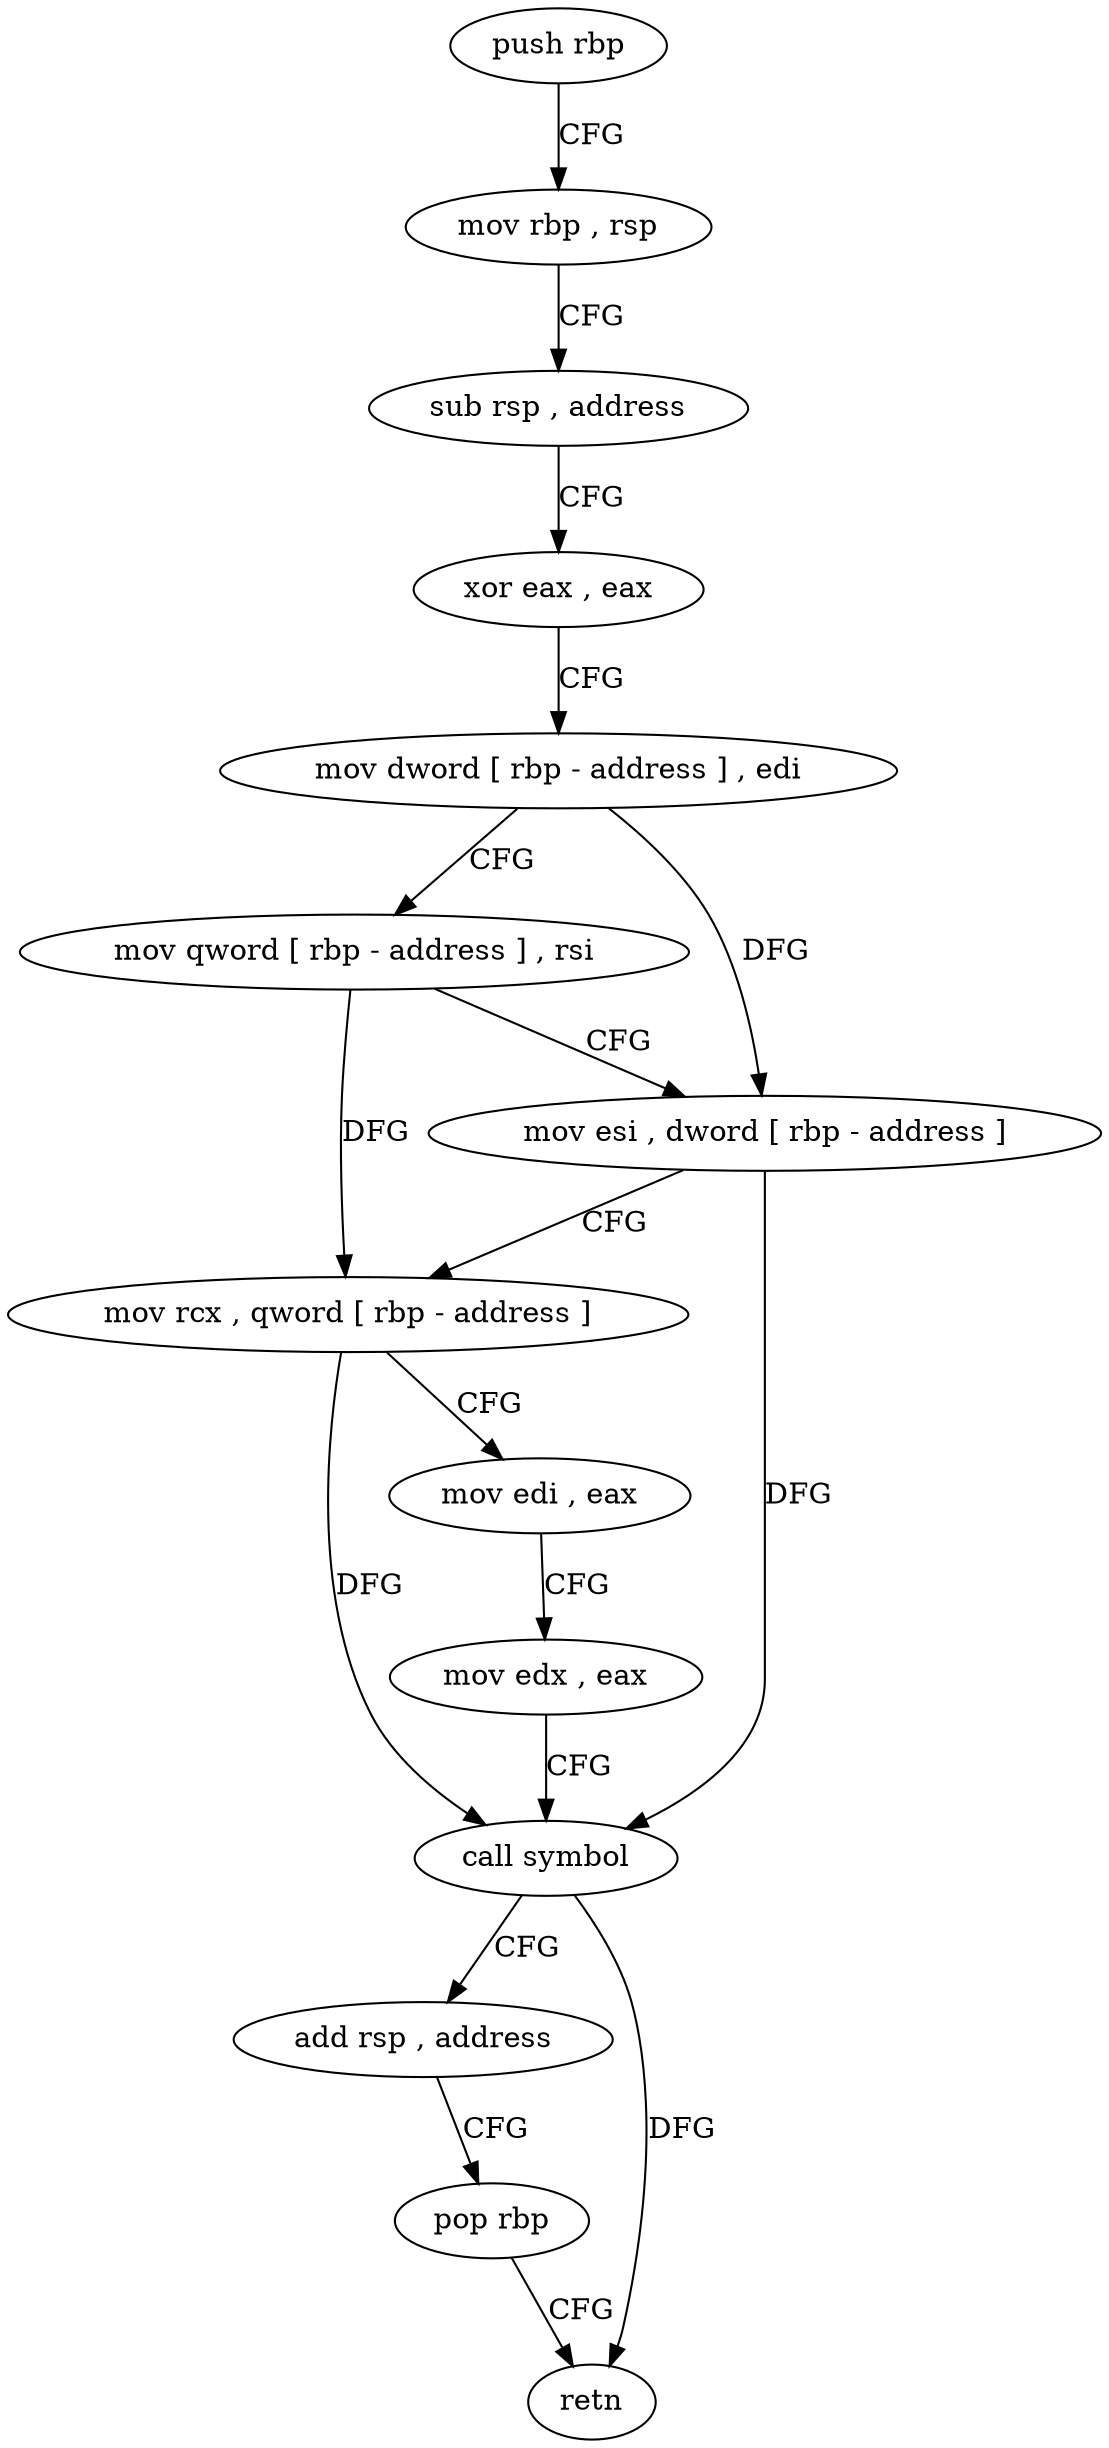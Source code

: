 digraph "func" {
"4244800" [label = "push rbp" ]
"4244801" [label = "mov rbp , rsp" ]
"4244804" [label = "sub rsp , address" ]
"4244808" [label = "xor eax , eax" ]
"4244810" [label = "mov dword [ rbp - address ] , edi" ]
"4244813" [label = "mov qword [ rbp - address ] , rsi" ]
"4244817" [label = "mov esi , dword [ rbp - address ]" ]
"4244820" [label = "mov rcx , qword [ rbp - address ]" ]
"4244824" [label = "mov edi , eax" ]
"4244826" [label = "mov edx , eax" ]
"4244828" [label = "call symbol" ]
"4244833" [label = "add rsp , address" ]
"4244837" [label = "pop rbp" ]
"4244838" [label = "retn" ]
"4244800" -> "4244801" [ label = "CFG" ]
"4244801" -> "4244804" [ label = "CFG" ]
"4244804" -> "4244808" [ label = "CFG" ]
"4244808" -> "4244810" [ label = "CFG" ]
"4244810" -> "4244813" [ label = "CFG" ]
"4244810" -> "4244817" [ label = "DFG" ]
"4244813" -> "4244817" [ label = "CFG" ]
"4244813" -> "4244820" [ label = "DFG" ]
"4244817" -> "4244820" [ label = "CFG" ]
"4244817" -> "4244828" [ label = "DFG" ]
"4244820" -> "4244824" [ label = "CFG" ]
"4244820" -> "4244828" [ label = "DFG" ]
"4244824" -> "4244826" [ label = "CFG" ]
"4244826" -> "4244828" [ label = "CFG" ]
"4244828" -> "4244833" [ label = "CFG" ]
"4244828" -> "4244838" [ label = "DFG" ]
"4244833" -> "4244837" [ label = "CFG" ]
"4244837" -> "4244838" [ label = "CFG" ]
}
